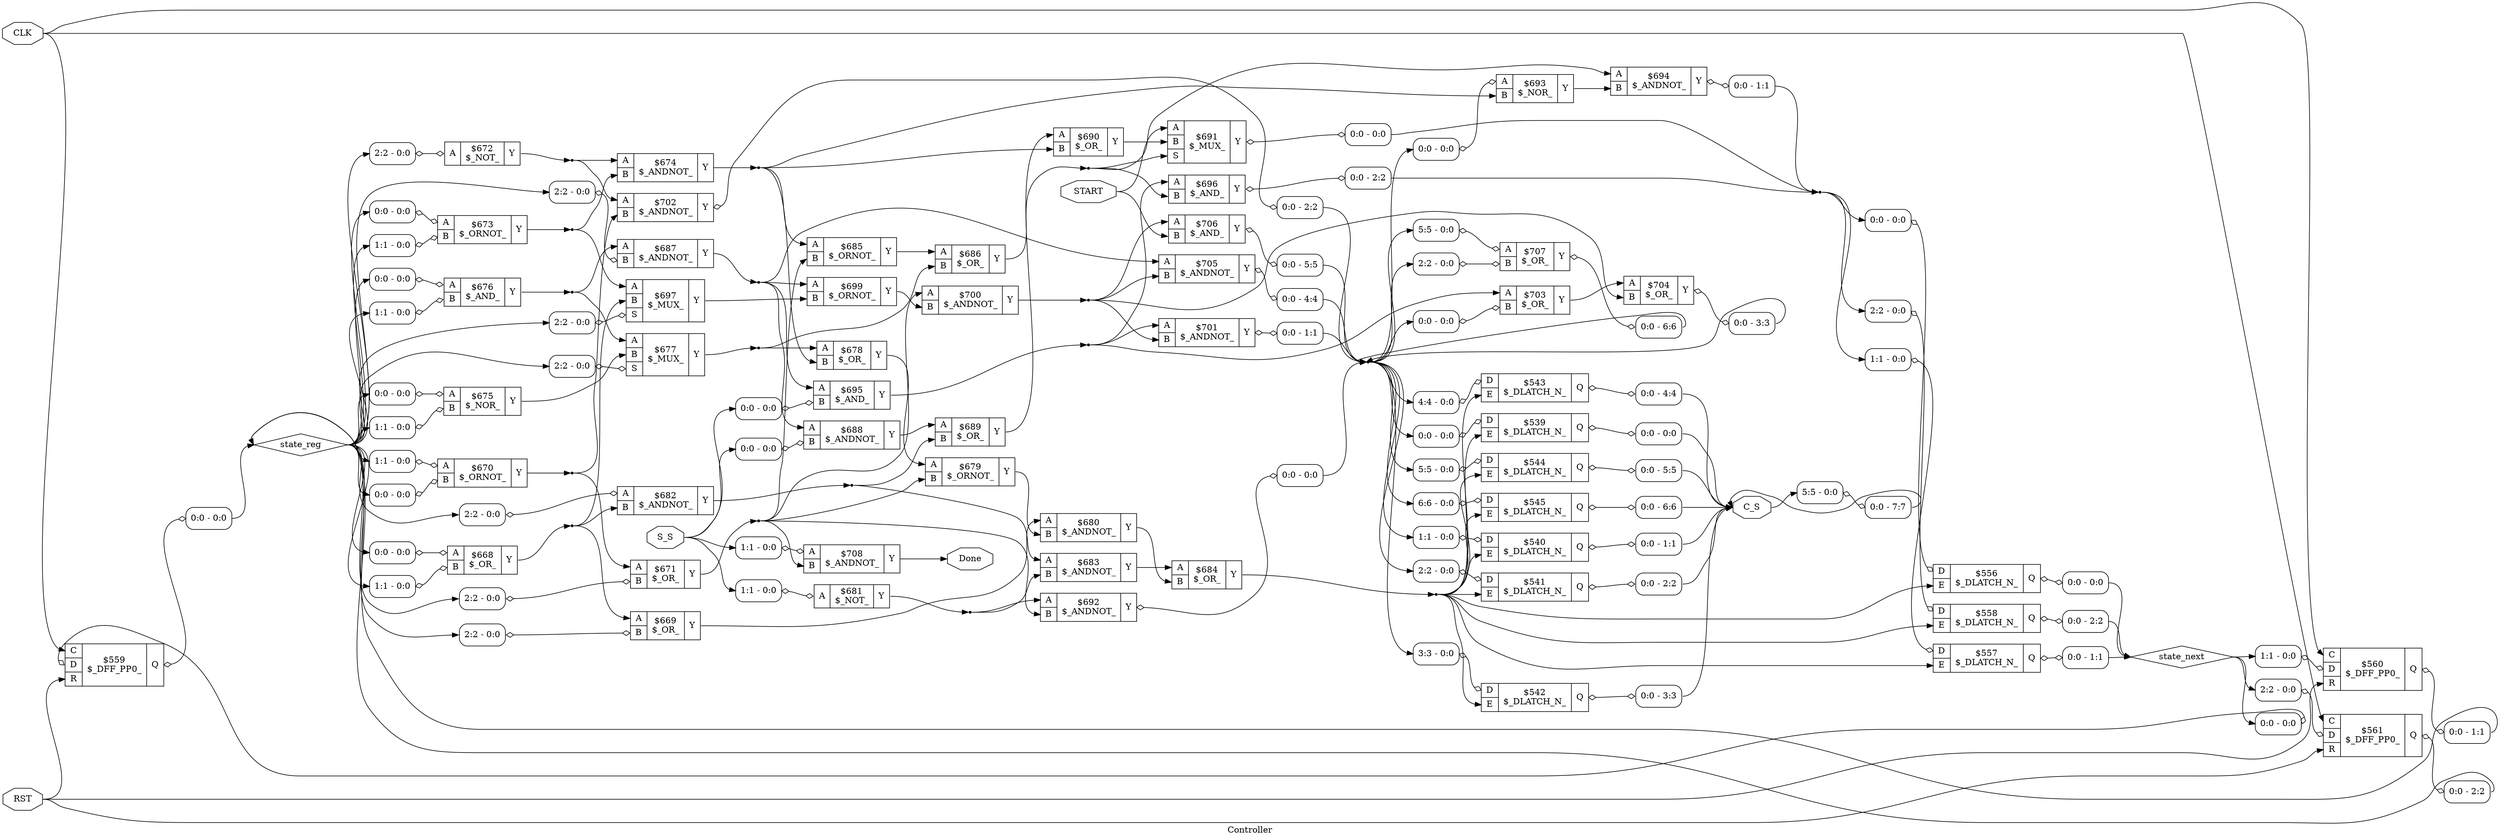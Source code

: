 digraph "Controller" {
label="Controller";
rankdir="LR";
remincross=true;
n32 [ shape=octagon, label="CLK", color="black", fontcolor="black" ];
n33 [ shape=octagon, label="C_S", color="black", fontcolor="black" ];
n34 [ shape=octagon, label="Done", color="black", fontcolor="black" ];
n35 [ shape=octagon, label="RST", color="black", fontcolor="black" ];
n36 [ shape=octagon, label="START", color="black", fontcolor="black" ];
n37 [ shape=octagon, label="S_S", color="black", fontcolor="black" ];
n38 [ shape=diamond, label="state_next", color="black", fontcolor="black" ];
n39 [ shape=diamond, label="state_reg", color="black", fontcolor="black" ];
c43 [ shape=record, label="{{<p40> A|<p41> B}|$668\n$_OR_|{<p42> Y}}" ];
x0 [ shape=record, style=rounded, label="<s0> 0:0 - 0:0 " ];
x0:e -> c43:p40:w [arrowhead=odiamond, arrowtail=odiamond, dir=both, color="black", label=""];
x1 [ shape=record, style=rounded, label="<s0> 1:1 - 0:0 " ];
x1:e -> c43:p41:w [arrowhead=odiamond, arrowtail=odiamond, dir=both, color="black", label=""];
c44 [ shape=record, label="{{<p40> A|<p41> B}|$669\n$_OR_|{<p42> Y}}" ];
x2 [ shape=record, style=rounded, label="<s0> 2:2 - 0:0 " ];
x2:e -> c44:p41:w [arrowhead=odiamond, arrowtail=odiamond, dir=both, color="black", label=""];
c45 [ shape=record, label="{{<p40> A|<p41> B}|$670\n$_ORNOT_|{<p42> Y}}" ];
x3 [ shape=record, style=rounded, label="<s0> 1:1 - 0:0 " ];
x3:e -> c45:p40:w [arrowhead=odiamond, arrowtail=odiamond, dir=both, color="black", label=""];
x4 [ shape=record, style=rounded, label="<s0> 0:0 - 0:0 " ];
x4:e -> c45:p41:w [arrowhead=odiamond, arrowtail=odiamond, dir=both, color="black", label=""];
c46 [ shape=record, label="{{<p40> A|<p41> B}|$671\n$_OR_|{<p42> Y}}" ];
x5 [ shape=record, style=rounded, label="<s0> 2:2 - 0:0 " ];
x5:e -> c46:p41:w [arrowhead=odiamond, arrowtail=odiamond, dir=both, color="black", label=""];
c47 [ shape=record, label="{{<p40> A}|$672\n$_NOT_|{<p42> Y}}" ];
x6 [ shape=record, style=rounded, label="<s0> 2:2 - 0:0 " ];
x6:e -> c47:p40:w [arrowhead=odiamond, arrowtail=odiamond, dir=both, color="black", label=""];
c48 [ shape=record, label="{{<p40> A|<p41> B}|$673\n$_ORNOT_|{<p42> Y}}" ];
x7 [ shape=record, style=rounded, label="<s0> 0:0 - 0:0 " ];
x7:e -> c48:p40:w [arrowhead=odiamond, arrowtail=odiamond, dir=both, color="black", label=""];
x8 [ shape=record, style=rounded, label="<s0> 1:1 - 0:0 " ];
x8:e -> c48:p41:w [arrowhead=odiamond, arrowtail=odiamond, dir=both, color="black", label=""];
c49 [ shape=record, label="{{<p40> A|<p41> B}|$674\n$_ANDNOT_|{<p42> Y}}" ];
c50 [ shape=record, label="{{<p40> A|<p41> B}|$675\n$_NOR_|{<p42> Y}}" ];
x9 [ shape=record, style=rounded, label="<s0> 0:0 - 0:0 " ];
x9:e -> c50:p40:w [arrowhead=odiamond, arrowtail=odiamond, dir=both, color="black", label=""];
x10 [ shape=record, style=rounded, label="<s0> 1:1 - 0:0 " ];
x10:e -> c50:p41:w [arrowhead=odiamond, arrowtail=odiamond, dir=both, color="black", label=""];
c51 [ shape=record, label="{{<p40> A|<p41> B}|$676\n$_AND_|{<p42> Y}}" ];
x11 [ shape=record, style=rounded, label="<s0> 0:0 - 0:0 " ];
x11:e -> c51:p40:w [arrowhead=odiamond, arrowtail=odiamond, dir=both, color="black", label=""];
x12 [ shape=record, style=rounded, label="<s0> 1:1 - 0:0 " ];
x12:e -> c51:p41:w [arrowhead=odiamond, arrowtail=odiamond, dir=both, color="black", label=""];
c53 [ shape=record, label="{{<p40> A|<p41> B|<p52> S}|$677\n$_MUX_|{<p42> Y}}" ];
x13 [ shape=record, style=rounded, label="<s0> 2:2 - 0:0 " ];
x13:e -> c53:p52:w [arrowhead=odiamond, arrowtail=odiamond, dir=both, color="black", label=""];
c54 [ shape=record, label="{{<p40> A|<p41> B}|$678\n$_OR_|{<p42> Y}}" ];
c55 [ shape=record, label="{{<p40> A|<p41> B}|$679\n$_ORNOT_|{<p42> Y}}" ];
c56 [ shape=record, label="{{<p40> A|<p41> B}|$680\n$_ANDNOT_|{<p42> Y}}" ];
c57 [ shape=record, label="{{<p40> A}|$681\n$_NOT_|{<p42> Y}}" ];
x14 [ shape=record, style=rounded, label="<s0> 1:1 - 0:0 " ];
x14:e -> c57:p40:w [arrowhead=odiamond, arrowtail=odiamond, dir=both, color="black", label=""];
c58 [ shape=record, label="{{<p40> A|<p41> B}|$682\n$_ANDNOT_|{<p42> Y}}" ];
x15 [ shape=record, style=rounded, label="<s0> 2:2 - 0:0 " ];
x15:e -> c58:p40:w [arrowhead=odiamond, arrowtail=odiamond, dir=both, color="black", label=""];
c59 [ shape=record, label="{{<p40> A|<p41> B}|$683\n$_ANDNOT_|{<p42> Y}}" ];
c60 [ shape=record, label="{{<p40> A|<p41> B}|$684\n$_OR_|{<p42> Y}}" ];
c61 [ shape=record, label="{{<p40> A|<p41> B}|$685\n$_ORNOT_|{<p42> Y}}" ];
c62 [ shape=record, label="{{<p40> A|<p41> B}|$686\n$_OR_|{<p42> Y}}" ];
c63 [ shape=record, label="{{<p40> A|<p41> B}|$687\n$_ANDNOT_|{<p42> Y}}" ];
x16 [ shape=record, style=rounded, label="<s0> 2:2 - 0:0 " ];
x16:e -> c63:p41:w [arrowhead=odiamond, arrowtail=odiamond, dir=both, color="black", label=""];
c64 [ shape=record, label="{{<p40> A|<p41> B}|$688\n$_ANDNOT_|{<p42> Y}}" ];
x17 [ shape=record, style=rounded, label="<s0> 0:0 - 0:0 " ];
x17:e -> c64:p41:w [arrowhead=odiamond, arrowtail=odiamond, dir=both, color="black", label=""];
c65 [ shape=record, label="{{<p40> A|<p41> B}|$689\n$_OR_|{<p42> Y}}" ];
c66 [ shape=record, label="{{<p40> A|<p41> B}|$690\n$_OR_|{<p42> Y}}" ];
c67 [ shape=record, label="{{<p40> A|<p41> B|<p52> S}|$691\n$_MUX_|{<p42> Y}}" ];
x18 [ shape=record, style=rounded, label="<s0> 0:0 - 0:0 " ];
c67:p42:e -> x18:w [arrowhead=odiamond, arrowtail=odiamond, dir=both, color="black", label=""];
c68 [ shape=record, label="{{<p40> A|<p41> B}|$692\n$_ANDNOT_|{<p42> Y}}" ];
x19 [ shape=record, style=rounded, label="<s0> 0:0 - 0:0 " ];
c68:p42:e -> x19:w [arrowhead=odiamond, arrowtail=odiamond, dir=both, color="black", label=""];
c69 [ shape=record, label="{{<p40> A|<p41> B}|$693\n$_NOR_|{<p42> Y}}" ];
x20 [ shape=record, style=rounded, label="<s0> 0:0 - 0:0 " ];
x20:e -> c69:p40:w [arrowhead=odiamond, arrowtail=odiamond, dir=both, color="black", label=""];
c70 [ shape=record, label="{{<p40> A|<p41> B}|$694\n$_ANDNOT_|{<p42> Y}}" ];
x21 [ shape=record, style=rounded, label="<s0> 0:0 - 1:1 " ];
c70:p42:e -> x21:w [arrowhead=odiamond, arrowtail=odiamond, dir=both, color="black", label=""];
c71 [ shape=record, label="{{<p40> A|<p41> B}|$695\n$_AND_|{<p42> Y}}" ];
x22 [ shape=record, style=rounded, label="<s0> 0:0 - 0:0 " ];
x22:e -> c71:p41:w [arrowhead=odiamond, arrowtail=odiamond, dir=both, color="black", label=""];
c72 [ shape=record, label="{{<p40> A|<p41> B}|$696\n$_AND_|{<p42> Y}}" ];
x23 [ shape=record, style=rounded, label="<s0> 0:0 - 2:2 " ];
c72:p42:e -> x23:w [arrowhead=odiamond, arrowtail=odiamond, dir=both, color="black", label=""];
c73 [ shape=record, label="{{<p40> A|<p41> B|<p52> S}|$697\n$_MUX_|{<p42> Y}}" ];
x24 [ shape=record, style=rounded, label="<s0> 2:2 - 0:0 " ];
x24:e -> c73:p52:w [arrowhead=odiamond, arrowtail=odiamond, dir=both, color="black", label=""];
c74 [ shape=record, label="{{<p40> A|<p41> B}|$699\n$_ORNOT_|{<p42> Y}}" ];
c75 [ shape=record, label="{{<p40> A|<p41> B}|$700\n$_ANDNOT_|{<p42> Y}}" ];
c76 [ shape=record, label="{{<p40> A|<p41> B}|$701\n$_ANDNOT_|{<p42> Y}}" ];
x25 [ shape=record, style=rounded, label="<s0> 0:0 - 1:1 " ];
c76:p42:e -> x25:w [arrowhead=odiamond, arrowtail=odiamond, dir=both, color="black", label=""];
c77 [ shape=record, label="{{<p40> A|<p41> B}|$702\n$_ANDNOT_|{<p42> Y}}" ];
x26 [ shape=record, style=rounded, label="<s0> 0:0 - 2:2 " ];
c77:p42:e -> x26:w [arrowhead=odiamond, arrowtail=odiamond, dir=both, color="black", label=""];
c78 [ shape=record, label="{{<p40> A|<p41> B}|$703\n$_OR_|{<p42> Y}}" ];
x27 [ shape=record, style=rounded, label="<s0> 0:0 - 0:0 " ];
x27:e -> c78:p41:w [arrowhead=odiamond, arrowtail=odiamond, dir=both, color="black", label=""];
c79 [ shape=record, label="{{<p40> A|<p41> B}|$704\n$_OR_|{<p42> Y}}" ];
x28 [ shape=record, style=rounded, label="<s0> 0:0 - 3:3 " ];
c79:p42:e -> x28:w [arrowhead=odiamond, arrowtail=odiamond, dir=both, color="black", label=""];
c80 [ shape=record, label="{{<p40> A|<p41> B}|$705\n$_ANDNOT_|{<p42> Y}}" ];
x29 [ shape=record, style=rounded, label="<s0> 0:0 - 4:4 " ];
c80:p42:e -> x29:w [arrowhead=odiamond, arrowtail=odiamond, dir=both, color="black", label=""];
c81 [ shape=record, label="{{<p40> A|<p41> B}|$706\n$_AND_|{<p42> Y}}" ];
x30 [ shape=record, style=rounded, label="<s0> 0:0 - 5:5 " ];
c81:p42:e -> x30:w [arrowhead=odiamond, arrowtail=odiamond, dir=both, color="black", label=""];
c82 [ shape=record, label="{{<p40> A|<p41> B}|$707\n$_OR_|{<p42> Y}}" ];
x31 [ shape=record, style=rounded, label="<s0> 5:5 - 0:0 " ];
x31:e -> c82:p40:w [arrowhead=odiamond, arrowtail=odiamond, dir=both, color="black", label=""];
x32 [ shape=record, style=rounded, label="<s0> 2:2 - 0:0 " ];
x32:e -> c82:p41:w [arrowhead=odiamond, arrowtail=odiamond, dir=both, color="black", label=""];
x33 [ shape=record, style=rounded, label="<s0> 0:0 - 6:6 " ];
c82:p42:e -> x33:w [arrowhead=odiamond, arrowtail=odiamond, dir=both, color="black", label=""];
c83 [ shape=record, label="{{<p40> A|<p41> B}|$708\n$_ANDNOT_|{<p42> Y}}" ];
x34 [ shape=record, style=rounded, label="<s0> 1:1 - 0:0 " ];
x34:e -> c83:p40:w [arrowhead=odiamond, arrowtail=odiamond, dir=both, color="black", label=""];
c87 [ shape=record, label="{{<p84> D|<p85> E}|$539\n$_DLATCH_N_|{<p86> Q}}" ];
x35 [ shape=record, style=rounded, label="<s0> 0:0 - 0:0 " ];
x35:e -> c87:p84:w [arrowhead=odiamond, arrowtail=odiamond, dir=both, color="black", label=""];
x36 [ shape=record, style=rounded, label="<s0> 0:0 - 0:0 " ];
c87:p86:e -> x36:w [arrowhead=odiamond, arrowtail=odiamond, dir=both, color="black", label=""];
c88 [ shape=record, label="{{<p84> D|<p85> E}|$540\n$_DLATCH_N_|{<p86> Q}}" ];
x37 [ shape=record, style=rounded, label="<s0> 1:1 - 0:0 " ];
x37:e -> c88:p84:w [arrowhead=odiamond, arrowtail=odiamond, dir=both, color="black", label=""];
x38 [ shape=record, style=rounded, label="<s0> 0:0 - 1:1 " ];
c88:p86:e -> x38:w [arrowhead=odiamond, arrowtail=odiamond, dir=both, color="black", label=""];
c89 [ shape=record, label="{{<p84> D|<p85> E}|$541\n$_DLATCH_N_|{<p86> Q}}" ];
x39 [ shape=record, style=rounded, label="<s0> 2:2 - 0:0 " ];
x39:e -> c89:p84:w [arrowhead=odiamond, arrowtail=odiamond, dir=both, color="black", label=""];
x40 [ shape=record, style=rounded, label="<s0> 0:0 - 2:2 " ];
c89:p86:e -> x40:w [arrowhead=odiamond, arrowtail=odiamond, dir=both, color="black", label=""];
c90 [ shape=record, label="{{<p84> D|<p85> E}|$542\n$_DLATCH_N_|{<p86> Q}}" ];
x41 [ shape=record, style=rounded, label="<s0> 3:3 - 0:0 " ];
x41:e -> c90:p84:w [arrowhead=odiamond, arrowtail=odiamond, dir=both, color="black", label=""];
x42 [ shape=record, style=rounded, label="<s0> 0:0 - 3:3 " ];
c90:p86:e -> x42:w [arrowhead=odiamond, arrowtail=odiamond, dir=both, color="black", label=""];
c91 [ shape=record, label="{{<p84> D|<p85> E}|$543\n$_DLATCH_N_|{<p86> Q}}" ];
x43 [ shape=record, style=rounded, label="<s0> 4:4 - 0:0 " ];
x43:e -> c91:p84:w [arrowhead=odiamond, arrowtail=odiamond, dir=both, color="black", label=""];
x44 [ shape=record, style=rounded, label="<s0> 0:0 - 4:4 " ];
c91:p86:e -> x44:w [arrowhead=odiamond, arrowtail=odiamond, dir=both, color="black", label=""];
c92 [ shape=record, label="{{<p84> D|<p85> E}|$544\n$_DLATCH_N_|{<p86> Q}}" ];
x45 [ shape=record, style=rounded, label="<s0> 5:5 - 0:0 " ];
x45:e -> c92:p84:w [arrowhead=odiamond, arrowtail=odiamond, dir=both, color="black", label=""];
x46 [ shape=record, style=rounded, label="<s0> 0:0 - 5:5 " ];
c92:p86:e -> x46:w [arrowhead=odiamond, arrowtail=odiamond, dir=both, color="black", label=""];
c93 [ shape=record, label="{{<p84> D|<p85> E}|$545\n$_DLATCH_N_|{<p86> Q}}" ];
x47 [ shape=record, style=rounded, label="<s0> 6:6 - 0:0 " ];
x47:e -> c93:p84:w [arrowhead=odiamond, arrowtail=odiamond, dir=both, color="black", label=""];
x48 [ shape=record, style=rounded, label="<s0> 0:0 - 6:6 " ];
c93:p86:e -> x48:w [arrowhead=odiamond, arrowtail=odiamond, dir=both, color="black", label=""];
c94 [ shape=record, label="{{<p84> D|<p85> E}|$556\n$_DLATCH_N_|{<p86> Q}}" ];
x49 [ shape=record, style=rounded, label="<s0> 0:0 - 0:0 " ];
x49:e -> c94:p84:w [arrowhead=odiamond, arrowtail=odiamond, dir=both, color="black", label=""];
x50 [ shape=record, style=rounded, label="<s0> 0:0 - 0:0 " ];
c94:p86:e -> x50:w [arrowhead=odiamond, arrowtail=odiamond, dir=both, color="black", label=""];
c95 [ shape=record, label="{{<p84> D|<p85> E}|$557\n$_DLATCH_N_|{<p86> Q}}" ];
x51 [ shape=record, style=rounded, label="<s0> 1:1 - 0:0 " ];
x51:e -> c95:p84:w [arrowhead=odiamond, arrowtail=odiamond, dir=both, color="black", label=""];
x52 [ shape=record, style=rounded, label="<s0> 0:0 - 1:1 " ];
c95:p86:e -> x52:w [arrowhead=odiamond, arrowtail=odiamond, dir=both, color="black", label=""];
c96 [ shape=record, label="{{<p84> D|<p85> E}|$558\n$_DLATCH_N_|{<p86> Q}}" ];
x53 [ shape=record, style=rounded, label="<s0> 2:2 - 0:0 " ];
x53:e -> c96:p84:w [arrowhead=odiamond, arrowtail=odiamond, dir=both, color="black", label=""];
x54 [ shape=record, style=rounded, label="<s0> 0:0 - 2:2 " ];
c96:p86:e -> x54:w [arrowhead=odiamond, arrowtail=odiamond, dir=both, color="black", label=""];
c99 [ shape=record, label="{{<p97> C|<p84> D|<p98> R}|$559\n$_DFF_PP0_|{<p86> Q}}" ];
x55 [ shape=record, style=rounded, label="<s0> 0:0 - 0:0 " ];
x55:e -> c99:p84:w [arrowhead=odiamond, arrowtail=odiamond, dir=both, color="black", label=""];
x56 [ shape=record, style=rounded, label="<s0> 0:0 - 0:0 " ];
c99:p86:e -> x56:w [arrowhead=odiamond, arrowtail=odiamond, dir=both, color="black", label=""];
c100 [ shape=record, label="{{<p97> C|<p84> D|<p98> R}|$560\n$_DFF_PP0_|{<p86> Q}}" ];
x57 [ shape=record, style=rounded, label="<s0> 1:1 - 0:0 " ];
x57:e -> c100:p84:w [arrowhead=odiamond, arrowtail=odiamond, dir=both, color="black", label=""];
x58 [ shape=record, style=rounded, label="<s0> 0:0 - 1:1 " ];
c100:p86:e -> x58:w [arrowhead=odiamond, arrowtail=odiamond, dir=both, color="black", label=""];
c101 [ shape=record, label="{{<p97> C|<p84> D|<p98> R}|$561\n$_DFF_PP0_|{<p86> Q}}" ];
x59 [ shape=record, style=rounded, label="<s0> 2:2 - 0:0 " ];
x59:e -> c101:p84:w [arrowhead=odiamond, arrowtail=odiamond, dir=both, color="black", label=""];
x60 [ shape=record, style=rounded, label="<s0> 0:0 - 2:2 " ];
c101:p86:e -> x60:w [arrowhead=odiamond, arrowtail=odiamond, dir=both, color="black", label=""];
x61 [ shape=record, style=rounded, label="<s0> 5:5 - 0:0 " ];
x62 [ shape=record, style=rounded, label="<s0> 0:0 - 7:7 " ];
x61:e -> x62:w [arrowhead=odiamond, arrowtail=odiamond, dir=both, color="black", label=""];
n1 [ shape=point ];
c60:p42:e -> n1:w [color="black", label=""];
n1:e -> c87:p85:w [color="black", label=""];
n1:e -> c88:p85:w [color="black", label=""];
n1:e -> c89:p85:w [color="black", label=""];
n1:e -> c90:p85:w [color="black", label=""];
n1:e -> c91:p85:w [color="black", label=""];
n1:e -> c92:p85:w [color="black", label=""];
n1:e -> c93:p85:w [color="black", label=""];
n1:e -> c94:p85:w [color="black", label=""];
n1:e -> c95:p85:w [color="black", label=""];
n1:e -> c96:p85:w [color="black", label=""];
n10 [ shape=point ];
c51:p42:e -> n10:w [color="black", label=""];
n10:e -> c53:p40:w [color="black", label=""];
n10:e -> c63:p40:w [color="black", label=""];
n11 [ shape=point ];
c53:p42:e -> n11:w [color="black", label=""];
n11:e -> c54:p40:w [color="black", label=""];
n11:e -> c62:p41:w [color="black", label=""];
c54:p42:e -> c55:p40:w [color="black", label=""];
c55:p42:e -> c56:p41:w [color="black", label=""];
c56:p42:e -> c60:p41:w [color="black", label=""];
n15 [ shape=point ];
c57:p42:e -> n15:w [color="black", label=""];
n15:e -> c59:p41:w [color="black", label=""];
n15:e -> c68:p40:w [color="black", label=""];
n16 [ shape=point ];
c58:p42:e -> n16:w [color="black", label=""];
n16:e -> c59:p40:w [color="black", label=""];
n16:e -> c65:p41:w [color="black", label=""];
c59:p42:e -> c60:p40:w [color="black", label=""];
c61:p42:e -> c62:p40:w [color="black", label=""];
n19 [ shape=point ];
c62:p42:e -> n19:w [color="black", label=""];
n19:e -> c67:p52:w [color="black", label=""];
n19:e -> c70:p40:w [color="black", label=""];
n19:e -> c72:p41:w [color="black", label=""];
n2 [ shape=point ];
c43:p42:e -> n2:w [color="black", label=""];
n2:e -> c44:p40:w [color="black", label=""];
n2:e -> c58:p41:w [color="black", label=""];
n2:e -> c73:p41:w [color="black", label=""];
n20 [ shape=point ];
c63:p42:e -> n20:w [color="black", label=""];
n20:e -> c64:p40:w [color="black", label=""];
n20:e -> c71:p40:w [color="black", label=""];
n20:e -> c74:p40:w [color="black", label=""];
n20:e -> c80:p40:w [color="black", label=""];
c64:p42:e -> c65:p40:w [color="black", label=""];
c65:p42:e -> c66:p40:w [color="black", label=""];
c66:p42:e -> c67:p41:w [color="black", label=""];
c69:p42:e -> c70:p41:w [color="black", label=""];
n25 [ shape=point ];
c71:p42:e -> n25:w [color="black", label=""];
n25:e -> c72:p40:w [color="black", label=""];
n25:e -> c76:p40:w [color="black", label=""];
n25:e -> c78:p40:w [color="black", label=""];
c73:p42:e -> c74:p41:w [color="black", label=""];
c74:p42:e -> c75:p41:w [color="black", label=""];
n28 [ shape=point ];
c75:p42:e -> n28:w [color="black", label=""];
n28:e -> c76:p41:w [color="black", label=""];
n28:e -> c79:p41:w [color="black", label=""];
n28:e -> c80:p41:w [color="black", label=""];
n28:e -> c81:p40:w [color="black", label=""];
c78:p42:e -> c79:p40:w [color="black", label=""];
c44:p42:e -> c56:p40:w [color="black", label=""];
n30 [ shape=point ];
x18:s0:e -> n30:w [color="black", label=""];
x21:s0:e -> n30:w [color="black", label=""];
x23:s0:e -> n30:w [color="black", label=""];
n30:e -> x49:s0:w [color="black", label=""];
n30:e -> x51:s0:w [color="black", label=""];
n30:e -> x53:s0:w [color="black", label=""];
n31 [ shape=point ];
x19:s0:e -> n31:w [color="black", label=""];
x25:s0:e -> n31:w [color="black", label=""];
x26:s0:e -> n31:w [color="black", label=""];
x28:s0:e -> n31:w [color="black", label=""];
x29:s0:e -> n31:w [color="black", label=""];
x30:s0:e -> n31:w [color="black", label=""];
x33:s0:e -> n31:w [color="black", label=""];
n31:e -> x20:s0:w [color="black", label=""];
n31:e -> x27:s0:w [color="black", label=""];
n31:e -> x31:s0:w [color="black", label=""];
n31:e -> x32:s0:w [color="black", label=""];
n31:e -> x35:s0:w [color="black", label=""];
n31:e -> x37:s0:w [color="black", label=""];
n31:e -> x39:s0:w [color="black", label=""];
n31:e -> x41:s0:w [color="black", label=""];
n31:e -> x43:s0:w [color="black", label=""];
n31:e -> x45:s0:w [color="black", label=""];
n31:e -> x47:s0:w [color="black", label=""];
n32:e -> c100:p97:w [color="black", label=""];
n32:e -> c101:p97:w [color="black", label=""];
n32:e -> c99:p97:w [color="black", label=""];
x36:s0:e -> n33:w [color="black", label=""];
x38:s0:e -> n33:w [color="black", label=""];
x40:s0:e -> n33:w [color="black", label=""];
x42:s0:e -> n33:w [color="black", label=""];
x44:s0:e -> n33:w [color="black", label=""];
x46:s0:e -> n33:w [color="black", label=""];
x48:s0:e -> n33:w [color="black", label=""];
x62:s0:e -> n33:w [color="black", label=""];
n33:e -> x61:s0:w [color="black", label=""];
c83:p42:e -> n34:w [color="black", label=""];
n35:e -> c100:p98:w [color="black", label=""];
n35:e -> c101:p98:w [color="black", label=""];
n35:e -> c99:p98:w [color="black", label=""];
n36:e -> c67:p40:w [color="black", label=""];
n36:e -> c81:p41:w [color="black", label=""];
n37:e -> x14:s0:w [color="black", label=""];
n37:e -> x17:s0:w [color="black", label=""];
n37:e -> x22:s0:w [color="black", label=""];
n37:e -> x34:s0:w [color="black", label=""];
x50:s0:e -> n38:w [color="black", label=""];
x52:s0:e -> n38:w [color="black", label=""];
x54:s0:e -> n38:w [color="black", label=""];
n38:e -> x55:s0:w [color="black", label=""];
n38:e -> x57:s0:w [color="black", label=""];
n38:e -> x59:s0:w [color="black", label=""];
x56:s0:e -> n39:w [color="black", label=""];
x58:s0:e -> n39:w [color="black", label=""];
x60:s0:e -> n39:w [color="black", label=""];
n39:e -> x0:s0:w [color="black", label=""];
n39:e -> x10:s0:w [color="black", label=""];
n39:e -> x11:s0:w [color="black", label=""];
n39:e -> x12:s0:w [color="black", label=""];
n39:e -> x13:s0:w [color="black", label=""];
n39:e -> x15:s0:w [color="black", label=""];
n39:e -> x16:s0:w [color="black", label=""];
n39:e -> x1:s0:w [color="black", label=""];
n39:e -> x24:s0:w [color="black", label=""];
n39:e -> x2:s0:w [color="black", label=""];
n39:e -> x3:s0:w [color="black", label=""];
n39:e -> x4:s0:w [color="black", label=""];
n39:e -> x5:s0:w [color="black", label=""];
n39:e -> x6:s0:w [color="black", label=""];
n39:e -> x7:s0:w [color="black", label=""];
n39:e -> x8:s0:w [color="black", label=""];
n39:e -> x9:s0:w [color="black", label=""];
n4 [ shape=point ];
c45:p42:e -> n4:w [color="black", label=""];
n4:e -> c46:p40:w [color="black", label=""];
n4:e -> c77:p41:w [color="black", label=""];
n5 [ shape=point ];
c46:p42:e -> n5:w [color="black", label=""];
n5:e -> c55:p41:w [color="black", label=""];
n5:e -> c61:p41:w [color="black", label=""];
n5:e -> c68:p41:w [color="black", label=""];
n5:e -> c75:p40:w [color="black", label=""];
n5:e -> c83:p41:w [color="black", label=""];
n6 [ shape=point ];
c47:p42:e -> n6:w [color="black", label=""];
n6:e -> c49:p40:w [color="black", label=""];
n6:e -> c77:p40:w [color="black", label=""];
n7 [ shape=point ];
c48:p42:e -> n7:w [color="black", label=""];
n7:e -> c49:p41:w [color="black", label=""];
n7:e -> c73:p40:w [color="black", label=""];
n8 [ shape=point ];
c49:p42:e -> n8:w [color="black", label=""];
n8:e -> c54:p41:w [color="black", label=""];
n8:e -> c61:p40:w [color="black", label=""];
n8:e -> c66:p41:w [color="black", label=""];
n8:e -> c69:p41:w [color="black", label=""];
c50:p42:e -> c53:p41:w [color="black", label=""];
}

